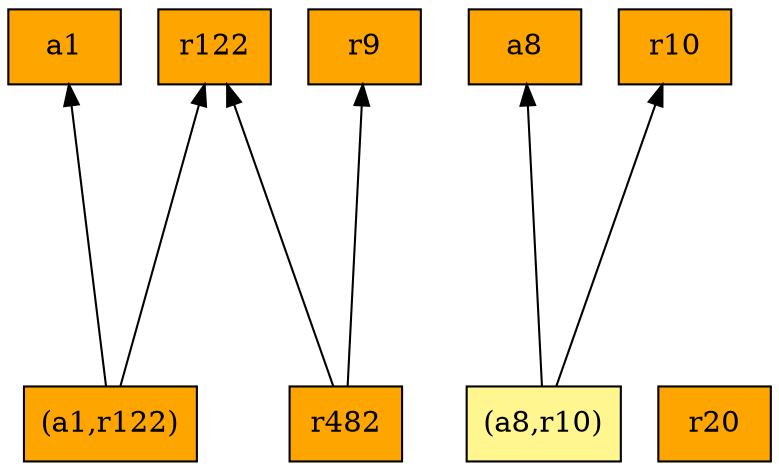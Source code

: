 digraph G {
rankdir=BT;ranksep="2.0";
"a1" [shape=record,fillcolor=orange,style=filled,label="{a1}"];
"a8" [shape=record,fillcolor=orange,style=filled,label="{a8}"];
"r122" [shape=record,fillcolor=orange,style=filled,label="{r122}"];
"r482" [shape=record,fillcolor=orange,style=filled,label="{r482}"];
"r20" [shape=record,fillcolor=orange,style=filled,label="{r20}"];
"(a8,r10)" [shape=record,fillcolor=khaki1,style=filled,label="{(a8,r10)}"];
"(a1,r122)" [shape=record,fillcolor=orange,style=filled,label="{(a1,r122)}"];
"r9" [shape=record,fillcolor=orange,style=filled,label="{r9}"];
"r10" [shape=record,fillcolor=orange,style=filled,label="{r10}"];
"r482" -> "r9"
"r482" -> "r122"
"(a8,r10)" -> "a8"
"(a8,r10)" -> "r10"
"(a1,r122)" -> "a1"
"(a1,r122)" -> "r122"
}